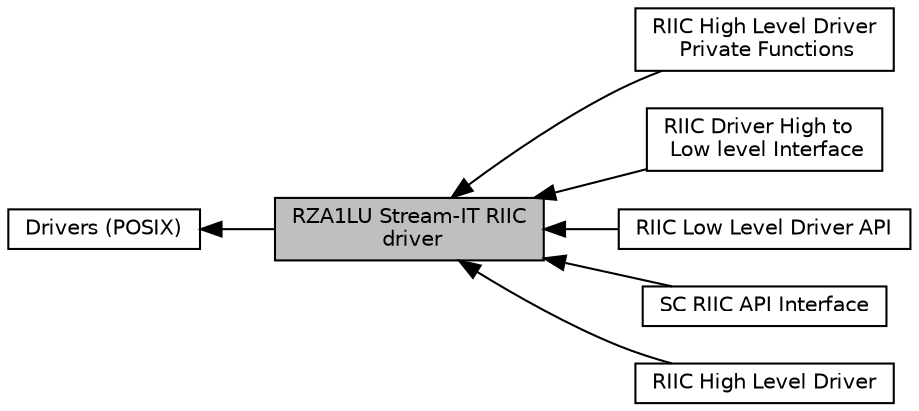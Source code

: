 digraph "RZA1LU Stream-IT RIIC driver"
{
  edge [fontname="Helvetica",fontsize="10",labelfontname="Helvetica",labelfontsize="10"];
  node [fontname="Helvetica",fontsize="10",shape=box];
  rankdir=LR;
  Node6 [label="RIIC High Level Driver\l Private Functions",height=0.2,width=0.4,color="black", fillcolor="white", style="filled",URL="$dc/d32/group__SSGSTARC__56__RIIC__HLD__PRV.html",tooltip="Private header for the RIIC High Level Driver. See RIIC High Level Driver for details."];
  Node3 [label="RIIC Driver High to\l Low level Interface",height=0.2,width=0.4,color="black", fillcolor="white", style="filled",URL="$d4/d5b/group__RIIC__HLD__LLD__IF.html",tooltip="This is the interface of callback functions for use low level ISRs for the RIIC driver."];
  Node7 [label="RIIC Low Level Driver API",height=0.2,width=0.4,color="black", fillcolor="white", style="filled",URL="$d1/d21/group__SSGSTARC__56__RIIC__LLD__API.html",tooltip="The API for the low level RIIC driver."];
  Node5 [label="SC RIIC API Interface",height=0.2,width=0.4,color="black", fillcolor="white", style="filled",URL="$d4/d46/group__RIIC__SC__IF.html",tooltip="Interface between Smart Configurator and the RIIC module."];
  Node4 [label="RIIC High Level Driver",height=0.2,width=0.4,color="black", fillcolor="white", style="filled",URL="$dd/d63/group__SSGSTARC__56__RIIC__HLD__API.html",tooltip="This interface provides access to RIIC Peripheral."];
  Node1 [label="RZA1LU Stream-IT RIIC\l driver",height=0.2,width=0.4,color="black", fillcolor="grey75", style="filled", fontcolor="black",tooltip="This interface provides access to the RIIC peripheral on the RZA1LU Stream-IT board...."];
  Node2 [label="Drivers (POSIX)",height=0.2,width=0.4,color="black", fillcolor="white", style="filled",URL="$d3/d50/group__R__SW__PKG__93__POSIX__Drivers.html",tooltip="POSIX interface drivers."];
  Node2->Node1 [shape=plaintext, dir="back", style="solid"];
  Node1->Node3 [shape=plaintext, dir="back", style="solid"];
  Node1->Node4 [shape=plaintext, dir="back", style="solid"];
  Node1->Node5 [shape=plaintext, dir="back", style="solid"];
  Node1->Node6 [shape=plaintext, dir="back", style="solid"];
  Node1->Node7 [shape=plaintext, dir="back", style="solid"];
}
